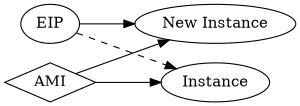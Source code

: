 digraph AWS {
    graph [rankdir=LR, size=2]

    EIP -> instance2
    EIP -> instance1 [style=dashed]

    AMI -> instance1
    AMI -> instance2

    instance1 [label="Instance"]
    instance2 [label="New Instance"]

    AMI [shape=diamond]
}
